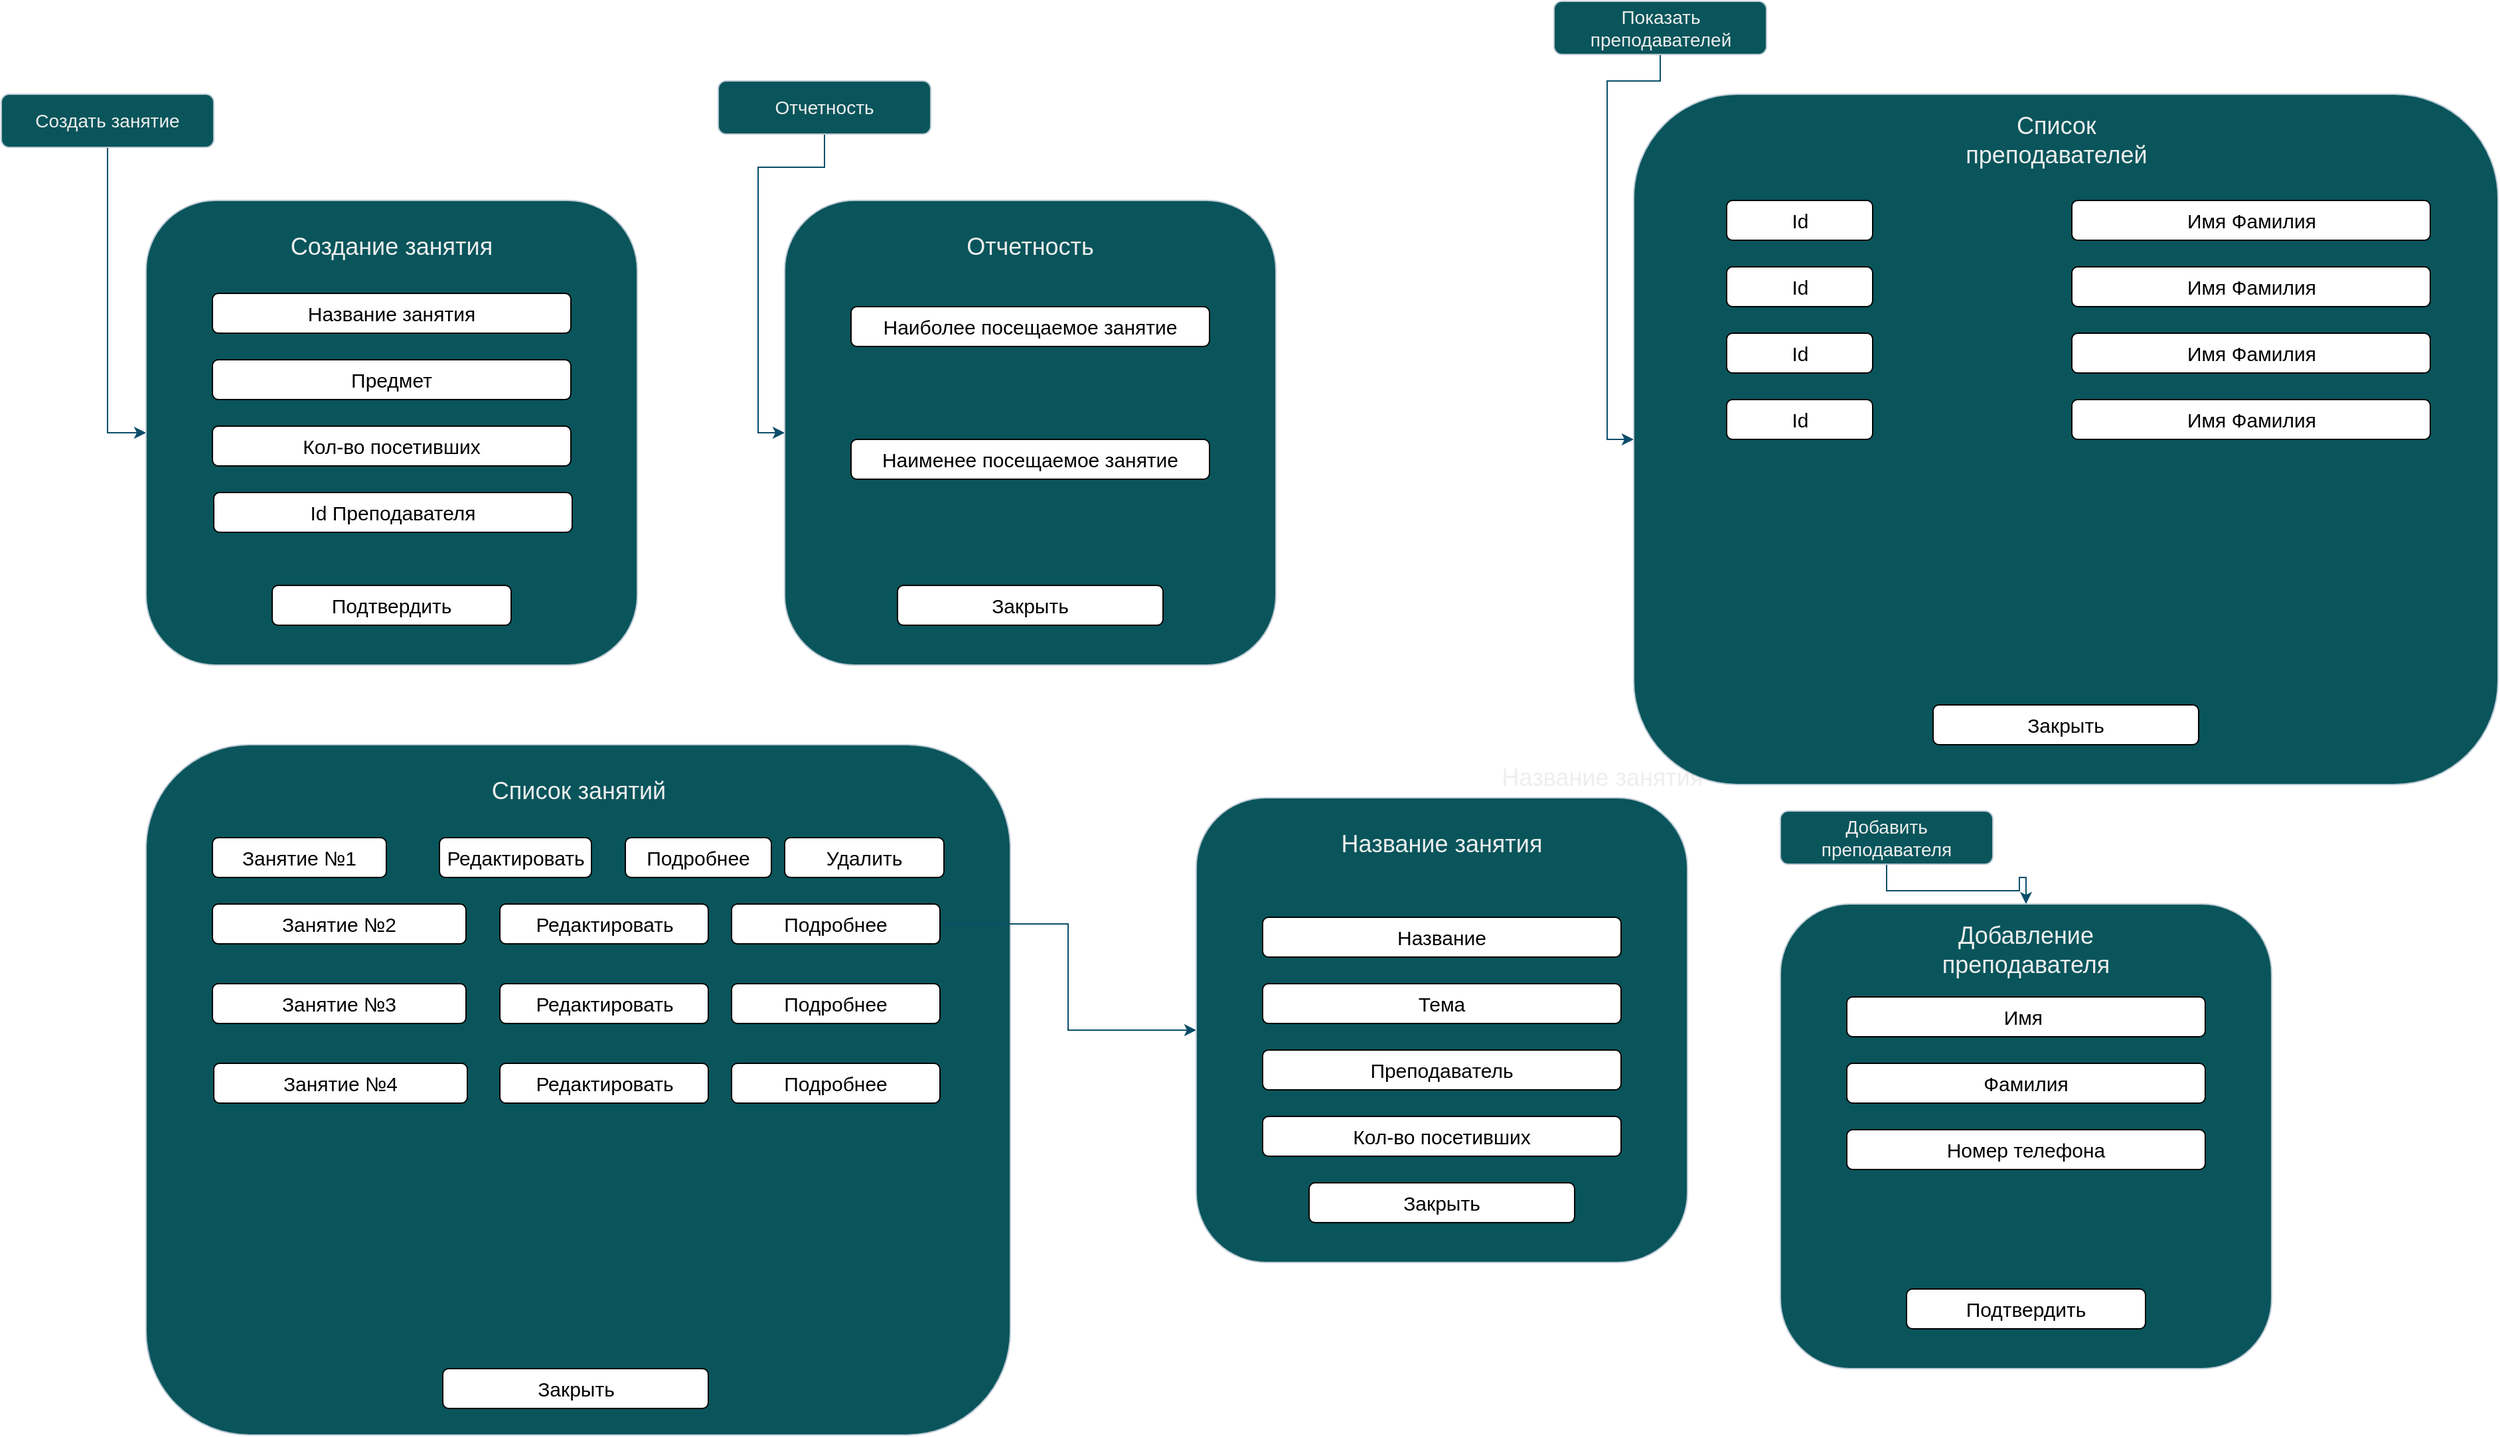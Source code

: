 <mxfile version="22.1.16" type="device">
  <diagram name="Страница — 1" id="p4rVj08rZcKLubkCu5YB">
    <mxGraphModel dx="1687" dy="868" grid="1" gridSize="10" guides="1" tooltips="1" connect="1" arrows="1" fold="1" page="1" pageScale="1" pageWidth="827" pageHeight="1169" math="0" shadow="0">
      <root>
        <mxCell id="0" />
        <mxCell id="1" parent="0" />
        <mxCell id="iTd5vwI9E0nDES0AS1c3-5" style="edgeStyle=orthogonalEdgeStyle;rounded=0;orthogonalLoop=1;jettySize=auto;html=1;exitX=0.5;exitY=1;exitDx=0;exitDy=0;entryX=0;entryY=0.5;entryDx=0;entryDy=0;strokeColor=#0B4D6A;" edge="1" parent="1" source="iTd5vwI9E0nDES0AS1c3-1" target="iTd5vwI9E0nDES0AS1c3-4">
          <mxGeometry relative="1" as="geometry" />
        </mxCell>
        <mxCell id="iTd5vwI9E0nDES0AS1c3-1" value="&lt;font style=&quot;font-size: 14px;&quot;&gt;Создать занятие&lt;/font&gt;" style="rounded=1;whiteSpace=wrap;html=1;labelBackgroundColor=none;fillColor=#09555B;strokeColor=#BAC8D3;fontColor=#EEEEEE;" vertex="1" parent="1">
          <mxGeometry x="120" y="120" width="160" height="40" as="geometry" />
        </mxCell>
        <mxCell id="iTd5vwI9E0nDES0AS1c3-4" value="" style="rounded=1;whiteSpace=wrap;html=1;strokeColor=#BAC8D3;fontColor=#EEEEEE;fillColor=#09555B;" vertex="1" parent="1">
          <mxGeometry x="229" y="200" width="370" height="350" as="geometry" />
        </mxCell>
        <mxCell id="iTd5vwI9E0nDES0AS1c3-6" value="&lt;font style=&quot;font-size: 15px;&quot;&gt;Название занятия&lt;/font&gt;" style="rounded=1;whiteSpace=wrap;html=1;" vertex="1" parent="1">
          <mxGeometry x="279" y="270" width="270" height="30" as="geometry" />
        </mxCell>
        <mxCell id="iTd5vwI9E0nDES0AS1c3-8" value="&lt;font style=&quot;font-size: 15px;&quot;&gt;Предмет&lt;/font&gt;" style="rounded=1;whiteSpace=wrap;html=1;" vertex="1" parent="1">
          <mxGeometry x="279" y="320" width="270" height="30" as="geometry" />
        </mxCell>
        <mxCell id="iTd5vwI9E0nDES0AS1c3-9" value="&lt;font style=&quot;font-size: 15px;&quot;&gt;Кол-во посетивших&lt;/font&gt;" style="rounded=1;whiteSpace=wrap;html=1;" vertex="1" parent="1">
          <mxGeometry x="279" y="370" width="270" height="30" as="geometry" />
        </mxCell>
        <mxCell id="iTd5vwI9E0nDES0AS1c3-10" value="&lt;font style=&quot;font-size: 15px;&quot;&gt;Подтвердить&lt;/font&gt;" style="rounded=1;whiteSpace=wrap;html=1;" vertex="1" parent="1">
          <mxGeometry x="324" y="490" width="180" height="30" as="geometry" />
        </mxCell>
        <mxCell id="iTd5vwI9E0nDES0AS1c3-11" value="&lt;font style=&quot;font-size: 18px;&quot;&gt;Создание занятия&lt;/font&gt;" style="text;html=1;strokeColor=none;fillColor=none;align=center;verticalAlign=middle;whiteSpace=wrap;rounded=0;fontColor=#EEEEEE;" vertex="1" parent="1">
          <mxGeometry x="316" y="220" width="196" height="30" as="geometry" />
        </mxCell>
        <mxCell id="iTd5vwI9E0nDES0AS1c3-17" value="&lt;font style=&quot;font-size: 18px;&quot;&gt;Удаление занятия&lt;/font&gt;" style="text;html=1;strokeColor=none;fillColor=none;align=center;verticalAlign=middle;whiteSpace=wrap;rounded=0;fontColor=#EEEEEE;" vertex="1" parent="1">
          <mxGeometry x="777" y="220" width="196" height="30" as="geometry" />
        </mxCell>
        <mxCell id="iTd5vwI9E0nDES0AS1c3-21" value="" style="rounded=1;whiteSpace=wrap;html=1;strokeColor=#BAC8D3;fontColor=#EEEEEE;fillColor=#09555B;" vertex="1" parent="1">
          <mxGeometry x="229" y="610" width="651" height="520" as="geometry" />
        </mxCell>
        <mxCell id="iTd5vwI9E0nDES0AS1c3-22" value="&lt;font style=&quot;font-size: 18px;&quot;&gt;Список занятий&lt;/font&gt;" style="text;html=1;strokeColor=none;fillColor=none;align=center;verticalAlign=middle;whiteSpace=wrap;rounded=0;fontColor=#EEEEEE;" vertex="1" parent="1">
          <mxGeometry x="456.5" y="630" width="196" height="30" as="geometry" />
        </mxCell>
        <mxCell id="iTd5vwI9E0nDES0AS1c3-24" value="&lt;font style=&quot;font-size: 15px;&quot;&gt;Занятие №1&lt;/font&gt;" style="rounded=1;whiteSpace=wrap;html=1;" vertex="1" parent="1">
          <mxGeometry x="279" y="680" width="131" height="30" as="geometry" />
        </mxCell>
        <mxCell id="iTd5vwI9E0nDES0AS1c3-25" value="&lt;font style=&quot;font-size: 15px;&quot;&gt;Подробнее&lt;/font&gt;" style="rounded=1;whiteSpace=wrap;html=1;" vertex="1" parent="1">
          <mxGeometry x="590" y="680" width="110" height="30" as="geometry" />
        </mxCell>
        <mxCell id="iTd5vwI9E0nDES0AS1c3-26" value="&lt;font style=&quot;font-size: 15px;&quot;&gt;Занятие №2&lt;/font&gt;" style="rounded=1;whiteSpace=wrap;html=1;" vertex="1" parent="1">
          <mxGeometry x="279" y="730" width="191" height="30" as="geometry" />
        </mxCell>
        <mxCell id="iTd5vwI9E0nDES0AS1c3-37" style="edgeStyle=orthogonalEdgeStyle;rounded=0;orthogonalLoop=1;jettySize=auto;html=1;exitX=1;exitY=0.5;exitDx=0;exitDy=0;strokeColor=#0B4D6A;" edge="1" parent="1" source="iTd5vwI9E0nDES0AS1c3-27" target="iTd5vwI9E0nDES0AS1c3-36">
          <mxGeometry relative="1" as="geometry" />
        </mxCell>
        <mxCell id="iTd5vwI9E0nDES0AS1c3-27" value="&lt;font style=&quot;font-size: 15px;&quot;&gt;Подробнее&lt;/font&gt;" style="rounded=1;whiteSpace=wrap;html=1;" vertex="1" parent="1">
          <mxGeometry x="670" y="730" width="157" height="30" as="geometry" />
        </mxCell>
        <mxCell id="iTd5vwI9E0nDES0AS1c3-28" value="&lt;font style=&quot;font-size: 15px;&quot;&gt;Занятие №3&lt;/font&gt;" style="rounded=1;whiteSpace=wrap;html=1;" vertex="1" parent="1">
          <mxGeometry x="279" y="790" width="191" height="30" as="geometry" />
        </mxCell>
        <mxCell id="iTd5vwI9E0nDES0AS1c3-29" value="&lt;font style=&quot;font-size: 15px;&quot;&gt;Подробнее&lt;/font&gt;" style="rounded=1;whiteSpace=wrap;html=1;" vertex="1" parent="1">
          <mxGeometry x="670" y="790" width="157" height="30" as="geometry" />
        </mxCell>
        <mxCell id="iTd5vwI9E0nDES0AS1c3-30" value="&lt;font style=&quot;font-size: 15px;&quot;&gt;Занятие №4&lt;/font&gt;" style="rounded=1;whiteSpace=wrap;html=1;" vertex="1" parent="1">
          <mxGeometry x="280" y="850" width="191" height="30" as="geometry" />
        </mxCell>
        <mxCell id="iTd5vwI9E0nDES0AS1c3-31" value="&lt;font style=&quot;font-size: 15px;&quot;&gt;Подробнее&lt;/font&gt;" style="rounded=1;whiteSpace=wrap;html=1;" vertex="1" parent="1">
          <mxGeometry x="670" y="850" width="157" height="30" as="geometry" />
        </mxCell>
        <mxCell id="iTd5vwI9E0nDES0AS1c3-34" value="&lt;span style=&quot;font-size: 18px;&quot;&gt;Название занятия&lt;/span&gt;" style="text;html=1;strokeColor=none;fillColor=none;align=center;verticalAlign=middle;whiteSpace=wrap;rounded=0;fontColor=#EEEEEE;" vertex="1" parent="1">
          <mxGeometry x="1227.5" y="620" width="196" height="30" as="geometry" />
        </mxCell>
        <mxCell id="iTd5vwI9E0nDES0AS1c3-35" value="&lt;span style=&quot;font-size: 18px;&quot;&gt;Назва&lt;/span&gt;" style="text;html=1;strokeColor=none;fillColor=none;align=center;verticalAlign=middle;whiteSpace=wrap;rounded=0;fontColor=#EEEEEE;" vertex="1" parent="1">
          <mxGeometry x="1044" y="710" width="196" height="30" as="geometry" />
        </mxCell>
        <mxCell id="iTd5vwI9E0nDES0AS1c3-36" value="" style="rounded=1;whiteSpace=wrap;html=1;strokeColor=#BAC8D3;fontColor=#EEEEEE;fillColor=#09555B;" vertex="1" parent="1">
          <mxGeometry x="1020" y="650" width="370" height="350" as="geometry" />
        </mxCell>
        <mxCell id="iTd5vwI9E0nDES0AS1c3-38" value="&lt;font style=&quot;font-size: 18px;&quot;&gt;Название занятия&lt;/font&gt;" style="text;html=1;strokeColor=none;fillColor=none;align=center;verticalAlign=middle;whiteSpace=wrap;rounded=0;fontColor=#EEEEEE;" vertex="1" parent="1">
          <mxGeometry x="1107" y="670" width="196" height="30" as="geometry" />
        </mxCell>
        <mxCell id="iTd5vwI9E0nDES0AS1c3-39" value="&lt;font style=&quot;font-size: 15px;&quot;&gt;Название&lt;/font&gt;" style="rounded=1;whiteSpace=wrap;html=1;" vertex="1" parent="1">
          <mxGeometry x="1070" y="740" width="270" height="30" as="geometry" />
        </mxCell>
        <mxCell id="iTd5vwI9E0nDES0AS1c3-40" value="&lt;font style=&quot;font-size: 15px;&quot;&gt;Тема&lt;/font&gt;" style="rounded=1;whiteSpace=wrap;html=1;" vertex="1" parent="1">
          <mxGeometry x="1070" y="790" width="270" height="30" as="geometry" />
        </mxCell>
        <mxCell id="iTd5vwI9E0nDES0AS1c3-41" value="&lt;font style=&quot;font-size: 15px;&quot;&gt;Преподаватель&lt;/font&gt;" style="rounded=1;whiteSpace=wrap;html=1;" vertex="1" parent="1">
          <mxGeometry x="1070" y="840" width="270" height="30" as="geometry" />
        </mxCell>
        <mxCell id="iTd5vwI9E0nDES0AS1c3-42" value="&lt;font style=&quot;font-size: 15px;&quot;&gt;Закрыть&lt;/font&gt;" style="rounded=1;whiteSpace=wrap;html=1;" vertex="1" parent="1">
          <mxGeometry x="1105" y="940" width="200" height="30" as="geometry" />
        </mxCell>
        <mxCell id="iTd5vwI9E0nDES0AS1c3-49" style="edgeStyle=orthogonalEdgeStyle;rounded=0;orthogonalLoop=1;jettySize=auto;html=1;exitX=0.5;exitY=1;exitDx=0;exitDy=0;entryX=0;entryY=0.5;entryDx=0;entryDy=0;strokeColor=#0B4D6A;" edge="1" parent="1" source="iTd5vwI9E0nDES0AS1c3-43" target="iTd5vwI9E0nDES0AS1c3-44">
          <mxGeometry relative="1" as="geometry" />
        </mxCell>
        <mxCell id="iTd5vwI9E0nDES0AS1c3-43" value="&lt;font style=&quot;font-size: 14px;&quot;&gt;Отчетность&lt;/font&gt;" style="rounded=1;whiteSpace=wrap;html=1;labelBackgroundColor=none;fillColor=#09555B;strokeColor=#BAC8D3;fontColor=#EEEEEE;" vertex="1" parent="1">
          <mxGeometry x="660" y="110" width="160" height="40" as="geometry" />
        </mxCell>
        <mxCell id="iTd5vwI9E0nDES0AS1c3-44" value="" style="rounded=1;whiteSpace=wrap;html=1;strokeColor=#BAC8D3;fontColor=#EEEEEE;fillColor=#09555B;" vertex="1" parent="1">
          <mxGeometry x="710" y="200" width="370" height="350" as="geometry" />
        </mxCell>
        <mxCell id="iTd5vwI9E0nDES0AS1c3-45" value="&lt;font style=&quot;font-size: 18px;&quot;&gt;Отчетность&lt;br&gt;&lt;/font&gt;" style="text;html=1;strokeColor=none;fillColor=none;align=center;verticalAlign=middle;whiteSpace=wrap;rounded=0;fontColor=#EEEEEE;" vertex="1" parent="1">
          <mxGeometry x="797" y="220" width="196" height="30" as="geometry" />
        </mxCell>
        <mxCell id="iTd5vwI9E0nDES0AS1c3-46" value="&lt;font style=&quot;font-size: 15px;&quot;&gt;Наиболее посещаемое занятие&lt;/font&gt;" style="rounded=1;whiteSpace=wrap;html=1;" vertex="1" parent="1">
          <mxGeometry x="760" y="280" width="270" height="30" as="geometry" />
        </mxCell>
        <mxCell id="iTd5vwI9E0nDES0AS1c3-47" value="&lt;span style=&quot;font-size: 15px;&quot;&gt;Наименее посещаемое занятие&lt;/span&gt;" style="rounded=1;whiteSpace=wrap;html=1;" vertex="1" parent="1">
          <mxGeometry x="760" y="380" width="270" height="30" as="geometry" />
        </mxCell>
        <mxCell id="iTd5vwI9E0nDES0AS1c3-48" value="&lt;font style=&quot;font-size: 15px;&quot;&gt;Закрыть&lt;/font&gt;" style="rounded=1;whiteSpace=wrap;html=1;" vertex="1" parent="1">
          <mxGeometry x="795" y="490" width="200" height="30" as="geometry" />
        </mxCell>
        <mxCell id="iTd5vwI9E0nDES0AS1c3-50" value="&lt;font style=&quot;font-size: 15px;&quot;&gt;Редактировать&lt;/font&gt;" style="rounded=1;whiteSpace=wrap;html=1;" vertex="1" parent="1">
          <mxGeometry x="450" y="680" width="114.5" height="30" as="geometry" />
        </mxCell>
        <mxCell id="iTd5vwI9E0nDES0AS1c3-51" value="&lt;font style=&quot;font-size: 15px;&quot;&gt;Редактировать&lt;/font&gt;" style="rounded=1;whiteSpace=wrap;html=1;" vertex="1" parent="1">
          <mxGeometry x="495.5" y="730" width="157" height="30" as="geometry" />
        </mxCell>
        <mxCell id="iTd5vwI9E0nDES0AS1c3-52" value="&lt;font style=&quot;font-size: 15px;&quot;&gt;Редактировать&lt;/font&gt;" style="rounded=1;whiteSpace=wrap;html=1;" vertex="1" parent="1">
          <mxGeometry x="495.5" y="790" width="157" height="30" as="geometry" />
        </mxCell>
        <mxCell id="iTd5vwI9E0nDES0AS1c3-53" value="&lt;font style=&quot;font-size: 15px;&quot;&gt;Редактировать&lt;/font&gt;" style="rounded=1;whiteSpace=wrap;html=1;" vertex="1" parent="1">
          <mxGeometry x="495.5" y="850" width="157" height="30" as="geometry" />
        </mxCell>
        <mxCell id="iTd5vwI9E0nDES0AS1c3-54" value="&lt;font style=&quot;font-size: 15px;&quot;&gt;Id Преподавателя&lt;/font&gt;" style="rounded=1;whiteSpace=wrap;html=1;" vertex="1" parent="1">
          <mxGeometry x="280" y="420" width="270" height="30" as="geometry" />
        </mxCell>
        <mxCell id="iTd5vwI9E0nDES0AS1c3-64" style="edgeStyle=orthogonalEdgeStyle;rounded=0;orthogonalLoop=1;jettySize=auto;html=1;exitX=0.5;exitY=1;exitDx=0;exitDy=0;entryX=0.5;entryY=0;entryDx=0;entryDy=0;strokeColor=#0B4D6A;" edge="1" parent="1" source="iTd5vwI9E0nDES0AS1c3-55" target="iTd5vwI9E0nDES0AS1c3-57">
          <mxGeometry relative="1" as="geometry" />
        </mxCell>
        <mxCell id="iTd5vwI9E0nDES0AS1c3-55" value="&lt;font style=&quot;font-size: 14px;&quot;&gt;Добавить преподавателя&lt;/font&gt;" style="rounded=1;whiteSpace=wrap;html=1;labelBackgroundColor=none;fillColor=#09555B;strokeColor=#BAC8D3;fontColor=#EEEEEE;" vertex="1" parent="1">
          <mxGeometry x="1460" y="660" width="160" height="40" as="geometry" />
        </mxCell>
        <mxCell id="iTd5vwI9E0nDES0AS1c3-57" value="" style="rounded=1;whiteSpace=wrap;html=1;strokeColor=#BAC8D3;fontColor=#EEEEEE;fillColor=#09555B;" vertex="1" parent="1">
          <mxGeometry x="1460" y="730" width="370" height="350" as="geometry" />
        </mxCell>
        <mxCell id="iTd5vwI9E0nDES0AS1c3-58" value="&lt;span style=&quot;font-size: 15px;&quot;&gt;Имя&lt;span style=&quot;white-space: pre;&quot;&gt;&#x9;&lt;/span&gt;&lt;/span&gt;" style="rounded=1;whiteSpace=wrap;html=1;" vertex="1" parent="1">
          <mxGeometry x="1510" y="800" width="270" height="30" as="geometry" />
        </mxCell>
        <mxCell id="iTd5vwI9E0nDES0AS1c3-59" value="&lt;font style=&quot;font-size: 15px;&quot;&gt;Фамилия&lt;/font&gt;" style="rounded=1;whiteSpace=wrap;html=1;" vertex="1" parent="1">
          <mxGeometry x="1510" y="850" width="270" height="30" as="geometry" />
        </mxCell>
        <mxCell id="iTd5vwI9E0nDES0AS1c3-61" value="&lt;font style=&quot;font-size: 15px;&quot;&gt;Подтвердить&lt;/font&gt;" style="rounded=1;whiteSpace=wrap;html=1;" vertex="1" parent="1">
          <mxGeometry x="1555" y="1020" width="180" height="30" as="geometry" />
        </mxCell>
        <mxCell id="iTd5vwI9E0nDES0AS1c3-62" value="&lt;font style=&quot;font-size: 18px;&quot;&gt;Добавление преподавателя&lt;/font&gt;" style="text;html=1;strokeColor=none;fillColor=none;align=center;verticalAlign=middle;whiteSpace=wrap;rounded=0;fontColor=#EEEEEE;" vertex="1" parent="1">
          <mxGeometry x="1547" y="750" width="196" height="30" as="geometry" />
        </mxCell>
        <mxCell id="iTd5vwI9E0nDES0AS1c3-63" value="&lt;font style=&quot;font-size: 15px;&quot;&gt;Номер телефона&lt;/font&gt;" style="rounded=1;whiteSpace=wrap;html=1;" vertex="1" parent="1">
          <mxGeometry x="1510" y="900" width="270" height="30" as="geometry" />
        </mxCell>
        <mxCell id="iTd5vwI9E0nDES0AS1c3-65" value="&lt;font style=&quot;font-size: 15px;&quot;&gt;Кол-во посетивших&lt;/font&gt;" style="rounded=1;whiteSpace=wrap;html=1;" vertex="1" parent="1">
          <mxGeometry x="1070" y="890" width="270" height="30" as="geometry" />
        </mxCell>
        <mxCell id="iTd5vwI9E0nDES0AS1c3-68" style="edgeStyle=orthogonalEdgeStyle;rounded=0;orthogonalLoop=1;jettySize=auto;html=1;exitX=0.5;exitY=1;exitDx=0;exitDy=0;entryX=0;entryY=0.5;entryDx=0;entryDy=0;strokeColor=#0B4D6A;" edge="1" parent="1" source="iTd5vwI9E0nDES0AS1c3-66" target="iTd5vwI9E0nDES0AS1c3-67">
          <mxGeometry relative="1" as="geometry" />
        </mxCell>
        <mxCell id="iTd5vwI9E0nDES0AS1c3-66" value="&lt;font style=&quot;font-size: 14px;&quot;&gt;Показать преподавателей&lt;/font&gt;" style="rounded=1;whiteSpace=wrap;html=1;labelBackgroundColor=none;fillColor=#09555B;strokeColor=#BAC8D3;fontColor=#EEEEEE;" vertex="1" parent="1">
          <mxGeometry x="1289.5" y="50" width="160" height="40" as="geometry" />
        </mxCell>
        <mxCell id="iTd5vwI9E0nDES0AS1c3-67" value="" style="rounded=1;whiteSpace=wrap;html=1;strokeColor=#BAC8D3;fontColor=#EEEEEE;fillColor=#09555B;" vertex="1" parent="1">
          <mxGeometry x="1349.5" y="120" width="651" height="520" as="geometry" />
        </mxCell>
        <mxCell id="iTd5vwI9E0nDES0AS1c3-69" value="&lt;font style=&quot;font-size: 18px;&quot;&gt;Список преподавателей&lt;br&gt;&lt;/font&gt;" style="text;html=1;strokeColor=none;fillColor=none;align=center;verticalAlign=middle;whiteSpace=wrap;rounded=0;fontColor=#EEEEEE;" vertex="1" parent="1">
          <mxGeometry x="1569.5" y="140" width="196" height="30" as="geometry" />
        </mxCell>
        <mxCell id="iTd5vwI9E0nDES0AS1c3-70" value="&lt;span style=&quot;font-size: 15px;&quot;&gt;Id&lt;/span&gt;" style="rounded=1;whiteSpace=wrap;html=1;" vertex="1" parent="1">
          <mxGeometry x="1419.5" y="200" width="110" height="30" as="geometry" />
        </mxCell>
        <mxCell id="iTd5vwI9E0nDES0AS1c3-71" value="&lt;span style=&quot;font-size: 15px;&quot;&gt;Имя Фамилия&lt;/span&gt;" style="rounded=1;whiteSpace=wrap;html=1;" vertex="1" parent="1">
          <mxGeometry x="1679.5" y="200" width="270" height="30" as="geometry" />
        </mxCell>
        <mxCell id="iTd5vwI9E0nDES0AS1c3-76" value="&lt;span style=&quot;font-size: 15px;&quot;&gt;Id&lt;/span&gt;" style="rounded=1;whiteSpace=wrap;html=1;" vertex="1" parent="1">
          <mxGeometry x="1419.5" y="250" width="110" height="30" as="geometry" />
        </mxCell>
        <mxCell id="iTd5vwI9E0nDES0AS1c3-77" value="&lt;span style=&quot;font-size: 15px;&quot;&gt;Имя Фамилия&lt;/span&gt;" style="rounded=1;whiteSpace=wrap;html=1;" vertex="1" parent="1">
          <mxGeometry x="1679.5" y="250" width="270" height="30" as="geometry" />
        </mxCell>
        <mxCell id="iTd5vwI9E0nDES0AS1c3-78" value="&lt;span style=&quot;font-size: 15px;&quot;&gt;Id&lt;/span&gt;" style="rounded=1;whiteSpace=wrap;html=1;" vertex="1" parent="1">
          <mxGeometry x="1419.5" y="300" width="110" height="30" as="geometry" />
        </mxCell>
        <mxCell id="iTd5vwI9E0nDES0AS1c3-79" value="&lt;span style=&quot;font-size: 15px;&quot;&gt;Имя Фамилия&lt;/span&gt;" style="rounded=1;whiteSpace=wrap;html=1;" vertex="1" parent="1">
          <mxGeometry x="1679.5" y="300" width="270" height="30" as="geometry" />
        </mxCell>
        <mxCell id="iTd5vwI9E0nDES0AS1c3-80" value="&lt;span style=&quot;font-size: 15px;&quot;&gt;Id&lt;/span&gt;" style="rounded=1;whiteSpace=wrap;html=1;" vertex="1" parent="1">
          <mxGeometry x="1419.5" y="350" width="110" height="30" as="geometry" />
        </mxCell>
        <mxCell id="iTd5vwI9E0nDES0AS1c3-81" value="&lt;span style=&quot;font-size: 15px;&quot;&gt;Имя Фамилия&lt;/span&gt;" style="rounded=1;whiteSpace=wrap;html=1;" vertex="1" parent="1">
          <mxGeometry x="1679.5" y="350" width="270" height="30" as="geometry" />
        </mxCell>
        <mxCell id="iTd5vwI9E0nDES0AS1c3-82" value="&lt;font style=&quot;font-size: 15px;&quot;&gt;Закрыть&lt;/font&gt;" style="rounded=1;whiteSpace=wrap;html=1;" vertex="1" parent="1">
          <mxGeometry x="1575" y="580" width="200" height="30" as="geometry" />
        </mxCell>
        <mxCell id="iTd5vwI9E0nDES0AS1c3-83" value="&lt;font style=&quot;font-size: 15px;&quot;&gt;Закрыть&lt;/font&gt;" style="rounded=1;whiteSpace=wrap;html=1;" vertex="1" parent="1">
          <mxGeometry x="452.5" y="1080" width="200" height="30" as="geometry" />
        </mxCell>
        <mxCell id="iTd5vwI9E0nDES0AS1c3-86" value="&lt;font style=&quot;font-size: 15px;&quot;&gt;Удалить&lt;/font&gt;" style="rounded=1;whiteSpace=wrap;html=1;" vertex="1" parent="1">
          <mxGeometry x="710" y="680" width="120" height="30" as="geometry" />
        </mxCell>
      </root>
    </mxGraphModel>
  </diagram>
</mxfile>
